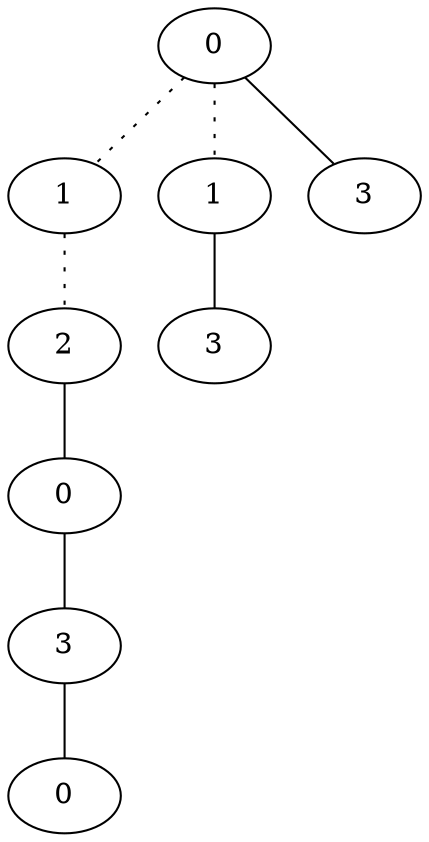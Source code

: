 graph {
a0[label=0];
a1[label=1];
a2[label=2];
a3[label=0];
a4[label=3];
a5[label=0];
a6[label=1];
a7[label=3];
a8[label=3];
a0 -- a1 [style=dotted];
a0 -- a6 [style=dotted];
a0 -- a8;
a1 -- a2 [style=dotted];
a2 -- a3;
a3 -- a4;
a4 -- a5;
a6 -- a7;
}
